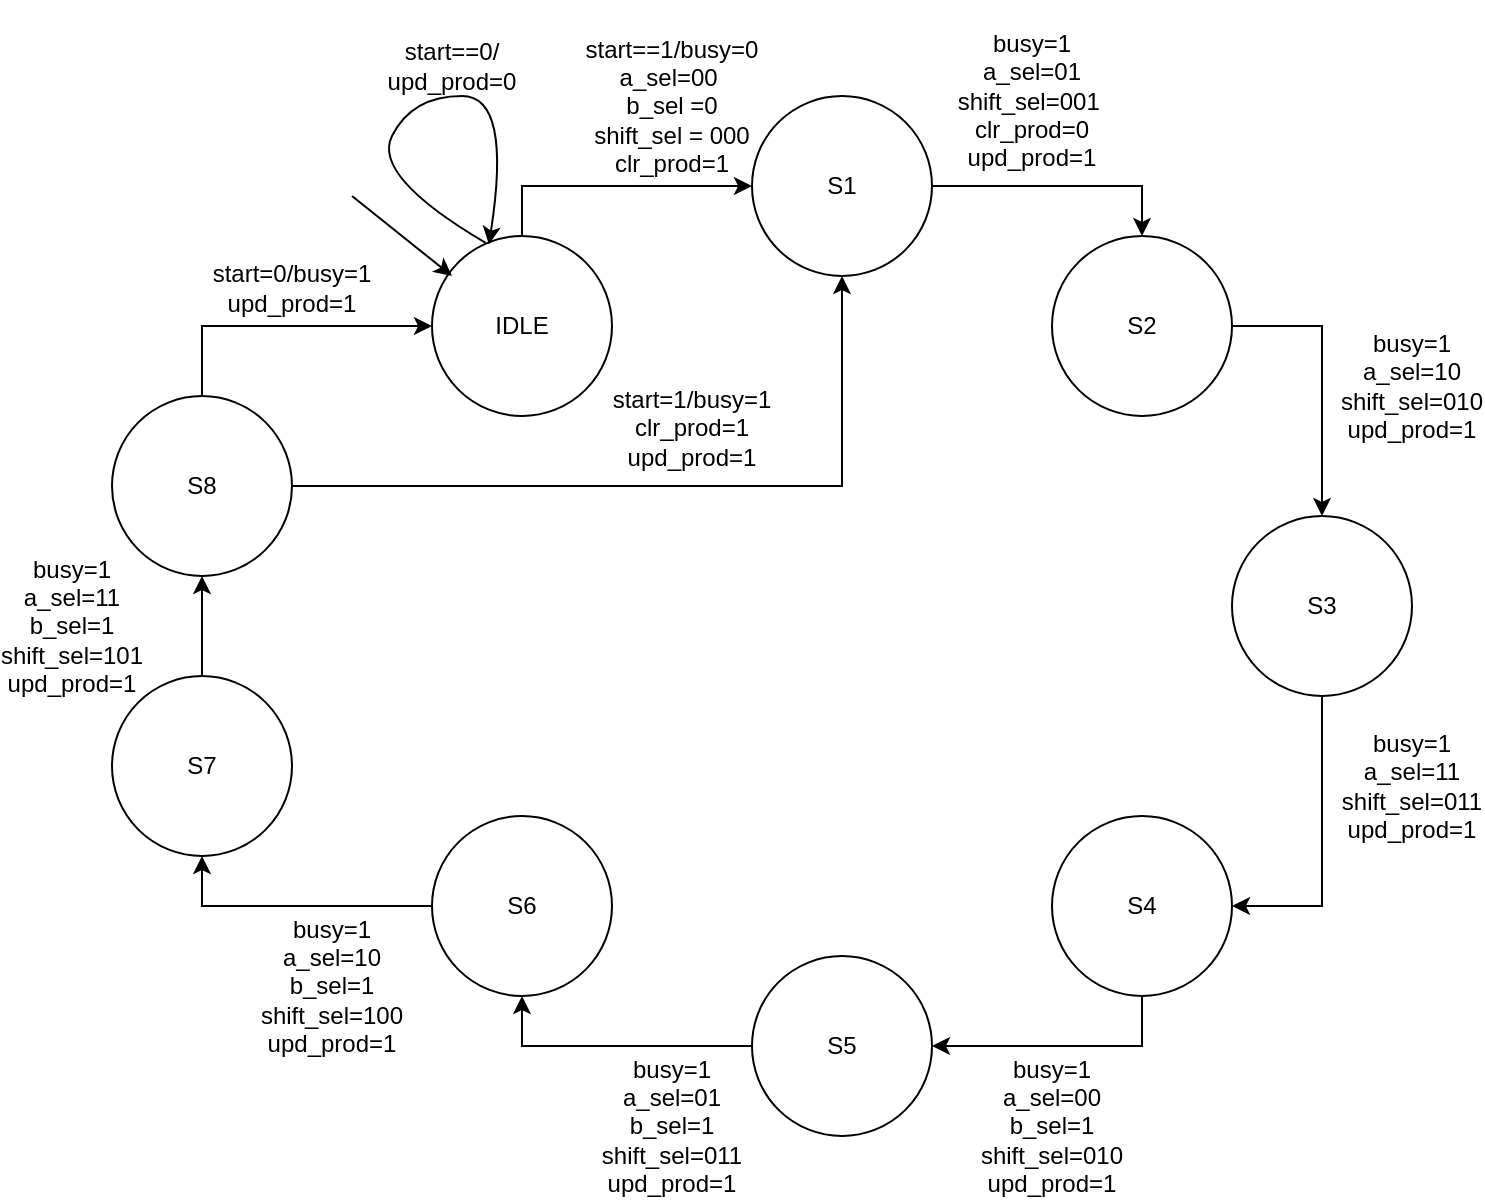 <mxfile version="27.1.4" pages="2">
  <diagram name="Page-1" id="r68JQ9L_03iL0zrFrUO0">
    <mxGraphModel dx="1892" dy="1670" grid="1" gridSize="10" guides="1" tooltips="1" connect="1" arrows="1" fold="1" page="1" pageScale="1" pageWidth="850" pageHeight="1100" math="0" shadow="0">
      <root>
        <mxCell id="0" />
        <mxCell id="1" parent="0" />
        <mxCell id="FqXqkvRIth8s528Mxr9c-41" style="edgeStyle=orthogonalEdgeStyle;rounded=0;orthogonalLoop=1;jettySize=auto;html=1;exitX=0.5;exitY=0;exitDx=0;exitDy=0;entryX=0;entryY=0.5;entryDx=0;entryDy=0;" parent="1" source="FqXqkvRIth8s528Mxr9c-1" target="FqXqkvRIth8s528Mxr9c-2" edge="1">
          <mxGeometry relative="1" as="geometry" />
        </mxCell>
        <mxCell id="FqXqkvRIth8s528Mxr9c-1" value="IDLE" style="ellipse;whiteSpace=wrap;html=1;" parent="1" vertex="1">
          <mxGeometry x="190" y="100" width="90" height="90" as="geometry" />
        </mxCell>
        <mxCell id="FqXqkvRIth8s528Mxr9c-23" style="edgeStyle=orthogonalEdgeStyle;rounded=0;orthogonalLoop=1;jettySize=auto;html=1;exitX=1;exitY=0.5;exitDx=0;exitDy=0;entryX=0.5;entryY=0;entryDx=0;entryDy=0;" parent="1" source="FqXqkvRIth8s528Mxr9c-2" target="FqXqkvRIth8s528Mxr9c-3" edge="1">
          <mxGeometry relative="1" as="geometry" />
        </mxCell>
        <mxCell id="FqXqkvRIth8s528Mxr9c-2" value="S1" style="ellipse;whiteSpace=wrap;html=1;" parent="1" vertex="1">
          <mxGeometry x="350" y="30" width="90" height="90" as="geometry" />
        </mxCell>
        <mxCell id="FqXqkvRIth8s528Mxr9c-24" style="edgeStyle=orthogonalEdgeStyle;rounded=0;orthogonalLoop=1;jettySize=auto;html=1;exitX=1;exitY=0.5;exitDx=0;exitDy=0;entryX=0.5;entryY=0;entryDx=0;entryDy=0;" parent="1" source="FqXqkvRIth8s528Mxr9c-3" target="FqXqkvRIth8s528Mxr9c-10" edge="1">
          <mxGeometry relative="1" as="geometry" />
        </mxCell>
        <mxCell id="FqXqkvRIth8s528Mxr9c-3" value="S2" style="ellipse;whiteSpace=wrap;html=1;" parent="1" vertex="1">
          <mxGeometry x="500" y="100" width="90" height="90" as="geometry" />
        </mxCell>
        <mxCell id="FqXqkvRIth8s528Mxr9c-32" style="edgeStyle=orthogonalEdgeStyle;rounded=0;orthogonalLoop=1;jettySize=auto;html=1;exitX=0;exitY=0.5;exitDx=0;exitDy=0;entryX=0.5;entryY=1;entryDx=0;entryDy=0;" parent="1" source="FqXqkvRIth8s528Mxr9c-4" target="FqXqkvRIth8s528Mxr9c-9" edge="1">
          <mxGeometry relative="1" as="geometry" />
        </mxCell>
        <mxCell id="FqXqkvRIth8s528Mxr9c-4" value="S6" style="ellipse;whiteSpace=wrap;html=1;" parent="1" vertex="1">
          <mxGeometry x="190" y="390" width="90" height="90" as="geometry" />
        </mxCell>
        <mxCell id="FqXqkvRIth8s528Mxr9c-30" style="edgeStyle=orthogonalEdgeStyle;rounded=0;orthogonalLoop=1;jettySize=auto;html=1;exitX=0;exitY=0.5;exitDx=0;exitDy=0;entryX=0.5;entryY=1;entryDx=0;entryDy=0;" parent="1" source="FqXqkvRIth8s528Mxr9c-5" target="FqXqkvRIth8s528Mxr9c-4" edge="1">
          <mxGeometry relative="1" as="geometry" />
        </mxCell>
        <mxCell id="FqXqkvRIth8s528Mxr9c-5" value="S5" style="ellipse;whiteSpace=wrap;html=1;" parent="1" vertex="1">
          <mxGeometry x="350" y="460" width="90" height="90" as="geometry" />
        </mxCell>
        <mxCell id="FqXqkvRIth8s528Mxr9c-29" style="edgeStyle=orthogonalEdgeStyle;rounded=0;orthogonalLoop=1;jettySize=auto;html=1;exitX=0.5;exitY=1;exitDx=0;exitDy=0;entryX=1;entryY=0.5;entryDx=0;entryDy=0;" parent="1" source="FqXqkvRIth8s528Mxr9c-6" target="FqXqkvRIth8s528Mxr9c-5" edge="1">
          <mxGeometry relative="1" as="geometry" />
        </mxCell>
        <mxCell id="FqXqkvRIth8s528Mxr9c-6" value="S4" style="ellipse;whiteSpace=wrap;html=1;" parent="1" vertex="1">
          <mxGeometry x="500" y="390" width="90" height="90" as="geometry" />
        </mxCell>
        <mxCell id="FqXqkvRIth8s528Mxr9c-31" style="edgeStyle=orthogonalEdgeStyle;rounded=0;orthogonalLoop=1;jettySize=auto;html=1;exitX=0.5;exitY=0;exitDx=0;exitDy=0;entryX=0;entryY=0.5;entryDx=0;entryDy=0;" parent="1" source="FqXqkvRIth8s528Mxr9c-8" target="FqXqkvRIth8s528Mxr9c-1" edge="1">
          <mxGeometry relative="1" as="geometry" />
        </mxCell>
        <mxCell id="FqXqkvRIth8s528Mxr9c-38" style="edgeStyle=orthogonalEdgeStyle;rounded=0;orthogonalLoop=1;jettySize=auto;html=1;exitX=1;exitY=0.5;exitDx=0;exitDy=0;entryX=0.5;entryY=1;entryDx=0;entryDy=0;" parent="1" source="FqXqkvRIth8s528Mxr9c-8" target="FqXqkvRIth8s528Mxr9c-2" edge="1">
          <mxGeometry relative="1" as="geometry" />
        </mxCell>
        <mxCell id="FqXqkvRIth8s528Mxr9c-8" value="S8" style="ellipse;whiteSpace=wrap;html=1;" parent="1" vertex="1">
          <mxGeometry x="30" y="180" width="90" height="90" as="geometry" />
        </mxCell>
        <mxCell id="FqXqkvRIth8s528Mxr9c-33" style="edgeStyle=orthogonalEdgeStyle;rounded=0;orthogonalLoop=1;jettySize=auto;html=1;exitX=0.5;exitY=0;exitDx=0;exitDy=0;entryX=0.5;entryY=1;entryDx=0;entryDy=0;" parent="1" source="FqXqkvRIth8s528Mxr9c-9" target="FqXqkvRIth8s528Mxr9c-8" edge="1">
          <mxGeometry relative="1" as="geometry" />
        </mxCell>
        <mxCell id="FqXqkvRIth8s528Mxr9c-9" value="S7" style="ellipse;whiteSpace=wrap;html=1;" parent="1" vertex="1">
          <mxGeometry x="30" y="320" width="90" height="90" as="geometry" />
        </mxCell>
        <mxCell id="FqXqkvRIth8s528Mxr9c-25" style="edgeStyle=orthogonalEdgeStyle;rounded=0;orthogonalLoop=1;jettySize=auto;html=1;exitX=0.5;exitY=1;exitDx=0;exitDy=0;entryX=1;entryY=0.5;entryDx=0;entryDy=0;" parent="1" source="FqXqkvRIth8s528Mxr9c-10" target="FqXqkvRIth8s528Mxr9c-6" edge="1">
          <mxGeometry relative="1" as="geometry" />
        </mxCell>
        <mxCell id="FqXqkvRIth8s528Mxr9c-10" value="S3" style="ellipse;whiteSpace=wrap;html=1;" parent="1" vertex="1">
          <mxGeometry x="590" y="240" width="90" height="90" as="geometry" />
        </mxCell>
        <mxCell id="FqXqkvRIth8s528Mxr9c-11" value="" style="endArrow=classic;html=1;rounded=0;" parent="1" edge="1">
          <mxGeometry width="50" height="50" relative="1" as="geometry">
            <mxPoint x="150" y="80" as="sourcePoint" />
            <mxPoint x="200" y="120" as="targetPoint" />
          </mxGeometry>
        </mxCell>
        <mxCell id="FqXqkvRIth8s528Mxr9c-18" value="start=0/busy=1&lt;div&gt;upd_prod=1&lt;/div&gt;" style="text;html=1;align=center;verticalAlign=middle;whiteSpace=wrap;rounded=0;" parent="1" vertex="1">
          <mxGeometry x="90" y="111" width="60" height="30" as="geometry" />
        </mxCell>
        <mxCell id="FqXqkvRIth8s528Mxr9c-21" value="start==1/busy=0&lt;div&gt;a_sel=00&amp;nbsp;&lt;/div&gt;&lt;div&gt;&lt;span style=&quot;background-color: transparent; color: light-dark(rgb(0, 0, 0), rgb(255, 255, 255));&quot;&gt;b_sel =0&lt;/span&gt;&lt;/div&gt;&lt;div&gt;shift_sel = 000&lt;/div&gt;&lt;div&gt;clr_prod=1&lt;/div&gt;" style="text;html=1;align=center;verticalAlign=middle;whiteSpace=wrap;rounded=0;" parent="1" vertex="1">
          <mxGeometry x="255" y="20" width="110" height="30" as="geometry" />
        </mxCell>
        <mxCell id="FqXqkvRIth8s528Mxr9c-26" value="&lt;div&gt;&lt;br&gt;&lt;/div&gt;&lt;div&gt;busy=1&lt;/div&gt;&lt;div&gt;a_sel=01&lt;/div&gt;&lt;div&gt;shift_sel=001&amp;nbsp;&lt;/div&gt;&lt;div&gt;clr_prod=0&lt;/div&gt;&lt;div&gt;upd_prod=1&lt;/div&gt;" style="text;html=1;align=center;verticalAlign=middle;whiteSpace=wrap;rounded=0;" parent="1" vertex="1">
          <mxGeometry x="460" y="10" width="60" height="30" as="geometry" />
        </mxCell>
        <mxCell id="FqXqkvRIth8s528Mxr9c-27" value="&lt;div&gt;busy=1&lt;/div&gt;&lt;div&gt;a_sel=10&lt;/div&gt;&lt;div&gt;shift_sel=010&lt;/div&gt;&lt;div&gt;upd_prod=1&lt;/div&gt;" style="text;html=1;align=center;verticalAlign=middle;whiteSpace=wrap;rounded=0;" parent="1" vertex="1">
          <mxGeometry x="650" y="160" width="60" height="30" as="geometry" />
        </mxCell>
        <mxCell id="FqXqkvRIth8s528Mxr9c-28" value="&lt;div&gt;busy=1&lt;/div&gt;&lt;div&gt;a_sel=11&lt;/div&gt;&lt;div&gt;shift_sel=011&lt;/div&gt;&lt;div&gt;upd_prod=1&lt;/div&gt;" style="text;html=1;align=center;verticalAlign=middle;whiteSpace=wrap;rounded=0;" parent="1" vertex="1">
          <mxGeometry x="650" y="360" width="60" height="30" as="geometry" />
        </mxCell>
        <mxCell id="FqXqkvRIth8s528Mxr9c-34" value="&lt;div&gt;busy=1&lt;/div&gt;&lt;div&gt;a_sel=00&lt;/div&gt;&lt;div&gt;b_sel=1&lt;/div&gt;&lt;div&gt;shift_sel=010&lt;/div&gt;&lt;div&gt;upd_prod=1&lt;/div&gt;" style="text;html=1;align=center;verticalAlign=middle;whiteSpace=wrap;rounded=0;" parent="1" vertex="1">
          <mxGeometry x="470" y="530" width="60" height="30" as="geometry" />
        </mxCell>
        <mxCell id="FqXqkvRIth8s528Mxr9c-35" value="&lt;div&gt;busy=1&lt;/div&gt;&lt;div&gt;a_sel=01&lt;/div&gt;&lt;div&gt;b_sel=1&lt;/div&gt;&lt;div&gt;shift_sel=011&lt;/div&gt;&lt;div&gt;upd_prod=1&lt;/div&gt;" style="text;html=1;align=center;verticalAlign=middle;whiteSpace=wrap;rounded=0;" parent="1" vertex="1">
          <mxGeometry x="280" y="530" width="60" height="30" as="geometry" />
        </mxCell>
        <mxCell id="FqXqkvRIth8s528Mxr9c-36" value="&lt;div&gt;busy=1&lt;/div&gt;&lt;div&gt;a_sel=10&lt;/div&gt;&lt;div&gt;b_sel=1&lt;/div&gt;&lt;div&gt;shift_sel=100&lt;/div&gt;&lt;div&gt;upd_prod=1&lt;/div&gt;" style="text;html=1;align=center;verticalAlign=middle;whiteSpace=wrap;rounded=0;" parent="1" vertex="1">
          <mxGeometry x="110" y="460" width="60" height="30" as="geometry" />
        </mxCell>
        <mxCell id="FqXqkvRIth8s528Mxr9c-37" value="&lt;div&gt;busy=1&lt;/div&gt;&lt;div&gt;a_sel=11&lt;/div&gt;&lt;div&gt;b_sel=1&lt;/div&gt;&lt;div&gt;shift_sel=101&lt;/div&gt;&lt;div&gt;upd_prod=1&lt;/div&gt;" style="text;html=1;align=center;verticalAlign=middle;whiteSpace=wrap;rounded=0;" parent="1" vertex="1">
          <mxGeometry x="-20" y="280" width="60" height="30" as="geometry" />
        </mxCell>
        <mxCell id="FqXqkvRIth8s528Mxr9c-39" value="&lt;div&gt;&lt;span style=&quot;background-color: transparent; color: light-dark(rgb(0, 0, 0), rgb(255, 255, 255));&quot;&gt;start=1/busy=1&lt;/span&gt;&lt;/div&gt;&lt;div&gt;clr_prod=1&lt;/div&gt;&lt;div&gt;upd_prod=1&lt;/div&gt;" style="text;html=1;align=center;verticalAlign=middle;whiteSpace=wrap;rounded=0;" parent="1" vertex="1">
          <mxGeometry x="290" y="181" width="60" height="30" as="geometry" />
        </mxCell>
        <mxCell id="LFWi8QBFuWSffDfQ2nkz-1" value="" style="curved=1;endArrow=classic;html=1;rounded=0;exitX=0.298;exitY=0.038;exitDx=0;exitDy=0;exitPerimeter=0;entryX=0.316;entryY=0.047;entryDx=0;entryDy=0;entryPerimeter=0;" parent="1" source="FqXqkvRIth8s528Mxr9c-1" edge="1" target="FqXqkvRIth8s528Mxr9c-1">
          <mxGeometry width="50" height="50" relative="1" as="geometry">
            <mxPoint x="360" y="310" as="sourcePoint" />
            <mxPoint x="220" y="100" as="targetPoint" />
            <Array as="points">
              <mxPoint x="160" y="70" />
              <mxPoint x="180" y="30" />
              <mxPoint x="230" y="30" />
            </Array>
          </mxGeometry>
        </mxCell>
        <mxCell id="LFWi8QBFuWSffDfQ2nkz-2" value="start==0/&lt;div&gt;upd_prod=0&lt;/div&gt;" style="text;html=1;align=center;verticalAlign=middle;whiteSpace=wrap;rounded=0;" parent="1" vertex="1">
          <mxGeometry x="170" width="60" height="30" as="geometry" />
        </mxCell>
      </root>
    </mxGraphModel>
  </diagram>
  <diagram name="Copy of Page-1" id="I7BPMKsKVqS7DXZyz2Yz">
    <mxGraphModel dx="1892" dy="1670" grid="1" gridSize="10" guides="1" tooltips="1" connect="1" arrows="1" fold="1" page="1" pageScale="1" pageWidth="850" pageHeight="1100" math="0" shadow="0">
      <root>
        <mxCell id="AaVIe869XegdFuMU7ocb-0" />
        <mxCell id="AaVIe869XegdFuMU7ocb-1" parent="AaVIe869XegdFuMU7ocb-0" />
        <mxCell id="AaVIe869XegdFuMU7ocb-2" style="edgeStyle=orthogonalEdgeStyle;rounded=0;orthogonalLoop=1;jettySize=auto;html=1;exitX=0.5;exitY=0;exitDx=0;exitDy=0;entryX=0;entryY=0.5;entryDx=0;entryDy=0;" parent="AaVIe869XegdFuMU7ocb-1" source="AaVIe869XegdFuMU7ocb-3" target="AaVIe869XegdFuMU7ocb-5" edge="1">
          <mxGeometry relative="1" as="geometry" />
        </mxCell>
        <mxCell id="AaVIe869XegdFuMU7ocb-3" value="IDLE" style="ellipse;whiteSpace=wrap;html=1;" parent="AaVIe869XegdFuMU7ocb-1" vertex="1">
          <mxGeometry x="275" y="250" width="90" height="90" as="geometry" />
        </mxCell>
        <mxCell id="AaVIe869XegdFuMU7ocb-4" style="edgeStyle=orthogonalEdgeStyle;rounded=0;orthogonalLoop=1;jettySize=auto;html=1;exitX=1;exitY=0.5;exitDx=0;exitDy=0;entryX=0.5;entryY=0;entryDx=0;entryDy=0;" parent="AaVIe869XegdFuMU7ocb-1" source="AaVIe869XegdFuMU7ocb-5" target="AaVIe869XegdFuMU7ocb-7" edge="1">
          <mxGeometry relative="1" as="geometry" />
        </mxCell>
        <mxCell id="AaVIe869XegdFuMU7ocb-5" value="S1" style="ellipse;whiteSpace=wrap;html=1;" parent="AaVIe869XegdFuMU7ocb-1" vertex="1">
          <mxGeometry x="350" y="30" width="90" height="90" as="geometry" />
        </mxCell>
        <mxCell id="AaVIe869XegdFuMU7ocb-6" style="edgeStyle=orthogonalEdgeStyle;rounded=0;orthogonalLoop=1;jettySize=auto;html=1;exitX=1;exitY=0.5;exitDx=0;exitDy=0;entryX=0.5;entryY=0;entryDx=0;entryDy=0;" parent="AaVIe869XegdFuMU7ocb-1" source="AaVIe869XegdFuMU7ocb-7" target="AaVIe869XegdFuMU7ocb-20" edge="1">
          <mxGeometry relative="1" as="geometry" />
        </mxCell>
        <mxCell id="AaVIe869XegdFuMU7ocb-7" value="S2" style="ellipse;whiteSpace=wrap;html=1;" parent="AaVIe869XegdFuMU7ocb-1" vertex="1">
          <mxGeometry x="500" y="100" width="90" height="90" as="geometry" />
        </mxCell>
        <mxCell id="AaVIe869XegdFuMU7ocb-8" style="edgeStyle=orthogonalEdgeStyle;rounded=0;orthogonalLoop=1;jettySize=auto;html=1;exitX=0;exitY=0.5;exitDx=0;exitDy=0;entryX=0.5;entryY=1;entryDx=0;entryDy=0;" parent="AaVIe869XegdFuMU7ocb-1" source="AaVIe869XegdFuMU7ocb-9" target="AaVIe869XegdFuMU7ocb-18" edge="1">
          <mxGeometry relative="1" as="geometry" />
        </mxCell>
        <mxCell id="AaVIe869XegdFuMU7ocb-9" value="S6" style="ellipse;whiteSpace=wrap;html=1;" parent="AaVIe869XegdFuMU7ocb-1" vertex="1">
          <mxGeometry x="190" y="390" width="90" height="90" as="geometry" />
        </mxCell>
        <mxCell id="AaVIe869XegdFuMU7ocb-10" style="edgeStyle=orthogonalEdgeStyle;rounded=0;orthogonalLoop=1;jettySize=auto;html=1;exitX=0;exitY=0.5;exitDx=0;exitDy=0;entryX=0.5;entryY=1;entryDx=0;entryDy=0;" parent="AaVIe869XegdFuMU7ocb-1" source="AaVIe869XegdFuMU7ocb-11" target="AaVIe869XegdFuMU7ocb-9" edge="1">
          <mxGeometry relative="1" as="geometry" />
        </mxCell>
        <mxCell id="AaVIe869XegdFuMU7ocb-11" value="S5" style="ellipse;whiteSpace=wrap;html=1;" parent="AaVIe869XegdFuMU7ocb-1" vertex="1">
          <mxGeometry x="350" y="460" width="90" height="90" as="geometry" />
        </mxCell>
        <mxCell id="AaVIe869XegdFuMU7ocb-12" style="edgeStyle=orthogonalEdgeStyle;rounded=0;orthogonalLoop=1;jettySize=auto;html=1;exitX=0.5;exitY=1;exitDx=0;exitDy=0;entryX=1;entryY=0.5;entryDx=0;entryDy=0;" parent="AaVIe869XegdFuMU7ocb-1" source="AaVIe869XegdFuMU7ocb-13" target="AaVIe869XegdFuMU7ocb-11" edge="1">
          <mxGeometry relative="1" as="geometry" />
        </mxCell>
        <mxCell id="DMMn0Jdkr4Rb9d5Cz8Wh-3" style="edgeStyle=orthogonalEdgeStyle;rounded=0;orthogonalLoop=1;jettySize=auto;html=1;exitX=0.5;exitY=0;exitDx=0;exitDy=0;entryX=0.5;entryY=1;entryDx=0;entryDy=0;" parent="AaVIe869XegdFuMU7ocb-1" source="AaVIe869XegdFuMU7ocb-13" target="AaVIe869XegdFuMU7ocb-5" edge="1">
          <mxGeometry relative="1" as="geometry">
            <Array as="points">
              <mxPoint x="545" y="230" />
              <mxPoint x="395" y="230" />
            </Array>
          </mxGeometry>
        </mxCell>
        <mxCell id="AaVIe869XegdFuMU7ocb-13" value="S4" style="ellipse;whiteSpace=wrap;html=1;" parent="AaVIe869XegdFuMU7ocb-1" vertex="1">
          <mxGeometry x="500" y="390" width="90" height="90" as="geometry" />
        </mxCell>
        <mxCell id="AaVIe869XegdFuMU7ocb-14" style="edgeStyle=orthogonalEdgeStyle;rounded=0;orthogonalLoop=1;jettySize=auto;html=1;exitX=1;exitY=0.5;exitDx=0;exitDy=0;entryX=0;entryY=0.5;entryDx=0;entryDy=0;" parent="AaVIe869XegdFuMU7ocb-1" source="AaVIe869XegdFuMU7ocb-16" target="AaVIe869XegdFuMU7ocb-3" edge="1">
          <mxGeometry relative="1" as="geometry" />
        </mxCell>
        <mxCell id="6zafmf7vWcgAZ7nxbial-0" style="edgeStyle=orthogonalEdgeStyle;rounded=0;orthogonalLoop=1;jettySize=auto;html=1;exitX=0.5;exitY=0;exitDx=0;exitDy=0;entryX=0;entryY=0.5;entryDx=0;entryDy=0;" edge="1" parent="AaVIe869XegdFuMU7ocb-1" source="AaVIe869XegdFuMU7ocb-16" target="AaVIe869XegdFuMU7ocb-5">
          <mxGeometry relative="1" as="geometry" />
        </mxCell>
        <mxCell id="AaVIe869XegdFuMU7ocb-16" value="S8" style="ellipse;whiteSpace=wrap;html=1;" parent="AaVIe869XegdFuMU7ocb-1" vertex="1">
          <mxGeometry x="30" y="180" width="90" height="90" as="geometry" />
        </mxCell>
        <mxCell id="AaVIe869XegdFuMU7ocb-17" style="edgeStyle=orthogonalEdgeStyle;rounded=0;orthogonalLoop=1;jettySize=auto;html=1;exitX=0.5;exitY=0;exitDx=0;exitDy=0;entryX=0.5;entryY=1;entryDx=0;entryDy=0;" parent="AaVIe869XegdFuMU7ocb-1" source="AaVIe869XegdFuMU7ocb-18" target="AaVIe869XegdFuMU7ocb-16" edge="1">
          <mxGeometry relative="1" as="geometry" />
        </mxCell>
        <mxCell id="r4mUaT7n6K0tL9Q5NWem-0" style="edgeStyle=orthogonalEdgeStyle;rounded=0;orthogonalLoop=1;jettySize=auto;html=1;exitX=1;exitY=0.5;exitDx=0;exitDy=0;entryX=0.5;entryY=1;entryDx=0;entryDy=0;" parent="AaVIe869XegdFuMU7ocb-1" source="AaVIe869XegdFuMU7ocb-18" target="AaVIe869XegdFuMU7ocb-3" edge="1">
          <mxGeometry relative="1" as="geometry" />
        </mxCell>
        <mxCell id="r4mUaT7n6K0tL9Q5NWem-3" style="edgeStyle=orthogonalEdgeStyle;rounded=0;orthogonalLoop=1;jettySize=auto;html=1;exitX=0;exitY=0.5;exitDx=0;exitDy=0;entryX=0.5;entryY=0;entryDx=0;entryDy=0;" parent="AaVIe869XegdFuMU7ocb-1" source="AaVIe869XegdFuMU7ocb-18" target="AaVIe869XegdFuMU7ocb-5" edge="1">
          <mxGeometry relative="1" as="geometry">
            <Array as="points">
              <mxPoint x="-80" y="365" />
              <mxPoint x="-80" y="-40" />
              <mxPoint x="395" y="-40" />
            </Array>
          </mxGeometry>
        </mxCell>
        <mxCell id="AaVIe869XegdFuMU7ocb-18" value="S7" style="ellipse;whiteSpace=wrap;html=1;" parent="AaVIe869XegdFuMU7ocb-1" vertex="1">
          <mxGeometry x="30" y="320" width="90" height="90" as="geometry" />
        </mxCell>
        <mxCell id="AaVIe869XegdFuMU7ocb-19" style="edgeStyle=orthogonalEdgeStyle;rounded=0;orthogonalLoop=1;jettySize=auto;html=1;exitX=0.5;exitY=1;exitDx=0;exitDy=0;entryX=1;entryY=0.5;entryDx=0;entryDy=0;" parent="AaVIe869XegdFuMU7ocb-1" source="AaVIe869XegdFuMU7ocb-20" target="AaVIe869XegdFuMU7ocb-13" edge="1">
          <mxGeometry relative="1" as="geometry" />
        </mxCell>
        <mxCell id="DMMn0Jdkr4Rb9d5Cz8Wh-5" style="edgeStyle=orthogonalEdgeStyle;rounded=0;orthogonalLoop=1;jettySize=auto;html=1;exitX=0.5;exitY=1;exitDx=0;exitDy=0;entryX=0.5;entryY=1;entryDx=0;entryDy=0;" parent="AaVIe869XegdFuMU7ocb-1" source="AaVIe869XegdFuMU7ocb-20" target="AaVIe869XegdFuMU7ocb-11" edge="1">
          <mxGeometry relative="1" as="geometry">
            <Array as="points">
              <mxPoint x="635" y="600" />
              <mxPoint x="395" y="600" />
            </Array>
          </mxGeometry>
        </mxCell>
        <mxCell id="AaVIe869XegdFuMU7ocb-20" value="S3" style="ellipse;whiteSpace=wrap;html=1;" parent="AaVIe869XegdFuMU7ocb-1" vertex="1">
          <mxGeometry x="590" y="240" width="90" height="90" as="geometry" />
        </mxCell>
        <mxCell id="AaVIe869XegdFuMU7ocb-21" value="" style="endArrow=classic;html=1;rounded=0;" parent="AaVIe869XegdFuMU7ocb-1" edge="1">
          <mxGeometry width="50" height="50" relative="1" as="geometry">
            <mxPoint x="240" y="220" as="sourcePoint" />
            <mxPoint x="290" y="260" as="targetPoint" />
          </mxGeometry>
        </mxCell>
        <mxCell id="AaVIe869XegdFuMU7ocb-22" value="start=0/busy=1&lt;div&gt;upd_prod=1&lt;/div&gt;" style="text;html=1;align=center;verticalAlign=middle;whiteSpace=wrap;rounded=0;" parent="AaVIe869XegdFuMU7ocb-1" vertex="1">
          <mxGeometry x="130" y="190" width="60" height="30" as="geometry" />
        </mxCell>
        <mxCell id="AaVIe869XegdFuMU7ocb-23" value="start==1/busy=1&lt;div&gt;a_sel=00&amp;nbsp;&lt;/div&gt;&lt;div&gt;&lt;span style=&quot;background-color: transparent; color: light-dark(rgb(0, 0, 0), rgb(255, 255, 255));&quot;&gt;b_sel =0&lt;/span&gt;&lt;/div&gt;&lt;div&gt;shift_sel = 000&lt;/div&gt;&lt;div&gt;clr_prod=1&lt;/div&gt;" style="text;html=1;align=center;verticalAlign=middle;whiteSpace=wrap;rounded=0;" parent="AaVIe869XegdFuMU7ocb-1" vertex="1">
          <mxGeometry x="255" y="20" width="110" height="30" as="geometry" />
        </mxCell>
        <mxCell id="AaVIe869XegdFuMU7ocb-24" value="&lt;div&gt;&lt;br&gt;&lt;/div&gt;&lt;div&gt;busy=1&lt;/div&gt;&lt;div&gt;a_sel=01&lt;/div&gt;&lt;div&gt;shift_sel=001&amp;nbsp;&lt;/div&gt;&lt;div&gt;clr_prod=0&lt;/div&gt;&lt;div&gt;upd_prod=1&lt;/div&gt;" style="text;html=1;align=center;verticalAlign=middle;whiteSpace=wrap;rounded=0;" parent="AaVIe869XegdFuMU7ocb-1" vertex="1">
          <mxGeometry x="460" y="10" width="60" height="30" as="geometry" />
        </mxCell>
        <mxCell id="AaVIe869XegdFuMU7ocb-25" value="&lt;div&gt;busy=1&lt;/div&gt;&lt;div&gt;a_sel=10&lt;/div&gt;&lt;div&gt;shift_sel=010&lt;/div&gt;&lt;div&gt;upd_prod=1&lt;/div&gt;" style="text;html=1;align=center;verticalAlign=middle;whiteSpace=wrap;rounded=0;" parent="AaVIe869XegdFuMU7ocb-1" vertex="1">
          <mxGeometry x="650" y="160" width="60" height="30" as="geometry" />
        </mxCell>
        <mxCell id="AaVIe869XegdFuMU7ocb-26" value="&lt;div&gt;a_msb_is_0==0/&lt;/div&gt;&lt;div&gt;busy=1&lt;/div&gt;&lt;div&gt;a_sel=11&lt;/div&gt;&lt;div&gt;shift_sel=011&lt;/div&gt;&lt;div&gt;upd_prod=1&lt;/div&gt;" style="text;html=1;align=center;verticalAlign=middle;whiteSpace=wrap;rounded=0;" parent="AaVIe869XegdFuMU7ocb-1" vertex="1">
          <mxGeometry x="660" y="360" width="60" height="30" as="geometry" />
        </mxCell>
        <mxCell id="AaVIe869XegdFuMU7ocb-27" value="&lt;div&gt;b_msw_is_0==0/busy=1&lt;/div&gt;&lt;div&gt;a_sel=00&lt;/div&gt;&lt;div&gt;b_sel=1&lt;/div&gt;&lt;div&gt;shift_sel=010&lt;/div&gt;&lt;div&gt;upd_prod=1&lt;/div&gt;" style="text;html=1;align=center;verticalAlign=middle;whiteSpace=wrap;rounded=0;" parent="AaVIe869XegdFuMU7ocb-1" vertex="1">
          <mxGeometry x="480" y="530" width="60" height="30" as="geometry" />
        </mxCell>
        <mxCell id="AaVIe869XegdFuMU7ocb-28" value="&lt;div&gt;busy=1&lt;/div&gt;&lt;div&gt;a_sel=01&lt;/div&gt;&lt;div&gt;b_sel=1&lt;/div&gt;&lt;div&gt;shift_sel=011&lt;/div&gt;&lt;div&gt;upd_prod=1&lt;/div&gt;" style="text;html=1;align=center;verticalAlign=middle;whiteSpace=wrap;rounded=0;" parent="AaVIe869XegdFuMU7ocb-1" vertex="1">
          <mxGeometry x="280" y="530" width="60" height="30" as="geometry" />
        </mxCell>
        <mxCell id="AaVIe869XegdFuMU7ocb-29" value="&lt;div&gt;busy=1&lt;/div&gt;&lt;div&gt;a_sel=10&lt;/div&gt;&lt;div&gt;b_sel=1&lt;/div&gt;&lt;div&gt;shift_sel=100&lt;/div&gt;&lt;div&gt;upd_prod=1&lt;/div&gt;" style="text;html=1;align=center;verticalAlign=middle;whiteSpace=wrap;rounded=0;" parent="AaVIe869XegdFuMU7ocb-1" vertex="1">
          <mxGeometry x="110" y="460" width="60" height="30" as="geometry" />
        </mxCell>
        <mxCell id="AaVIe869XegdFuMU7ocb-30" value="&lt;div&gt;busy=1&lt;/div&gt;&lt;div&gt;a_sel=11&lt;/div&gt;&lt;div&gt;b_sel=1&lt;/div&gt;&lt;div&gt;shift_sel=101&lt;/div&gt;&lt;div&gt;upd_prod=1&lt;/div&gt;" style="text;html=1;align=center;verticalAlign=middle;whiteSpace=wrap;rounded=0;" parent="AaVIe869XegdFuMU7ocb-1" vertex="1">
          <mxGeometry x="-20" y="280" width="60" height="30" as="geometry" />
        </mxCell>
        <mxCell id="AaVIe869XegdFuMU7ocb-31" value="&lt;div&gt;&lt;span style=&quot;background-color: transparent; color: light-dark(rgb(0, 0, 0), rgb(255, 255, 255));&quot;&gt;start=1/busy=1&lt;/span&gt;&lt;/div&gt;&lt;div&gt;clr_prod=1&lt;/div&gt;&lt;div&gt;upd_prod=1&lt;/div&gt;" style="text;html=1;align=center;verticalAlign=middle;whiteSpace=wrap;rounded=0;" parent="AaVIe869XegdFuMU7ocb-1" vertex="1">
          <mxGeometry x="80" y="30" width="60" height="30" as="geometry" />
        </mxCell>
        <mxCell id="AaVIe869XegdFuMU7ocb-33" value="start==0/&lt;div&gt;upd_prod=0&lt;/div&gt;" style="text;html=1;align=center;verticalAlign=middle;whiteSpace=wrap;rounded=0;" parent="AaVIe869XegdFuMU7ocb-1" vertex="1">
          <mxGeometry x="330" y="170" width="60" height="30" as="geometry" />
        </mxCell>
        <mxCell id="DMMn0Jdkr4Rb9d5Cz8Wh-0" value="" style="endArrow=classic;html=1;rounded=0;exitX=0;exitY=0;exitDx=0;exitDy=0;entryX=0.5;entryY=1;entryDx=0;entryDy=0;" parent="AaVIe869XegdFuMU7ocb-1" source="AaVIe869XegdFuMU7ocb-13" target="AaVIe869XegdFuMU7ocb-3" edge="1">
          <mxGeometry width="50" height="50" relative="1" as="geometry">
            <mxPoint x="460" y="370" as="sourcePoint" />
            <mxPoint x="510" y="320" as="targetPoint" />
          </mxGeometry>
        </mxCell>
        <mxCell id="DMMn0Jdkr4Rb9d5Cz8Wh-1" value="b_msw_is_0==1 start==0/&lt;div&gt;upd_prod=1&lt;/div&gt;&lt;div&gt;busy=0&lt;/div&gt;" style="text;html=1;align=center;verticalAlign=middle;whiteSpace=wrap;rounded=0;" parent="AaVIe869XegdFuMU7ocb-1" vertex="1">
          <mxGeometry x="380" y="380" width="60" height="30" as="geometry" />
        </mxCell>
        <mxCell id="DMMn0Jdkr4Rb9d5Cz8Wh-4" value="b_msw_is_0==1 start==1/&lt;div&gt;upd_prod=1&lt;/div&gt;&lt;div&gt;&lt;div&gt;a_sel=00&amp;nbsp;&lt;/div&gt;&lt;div&gt;&lt;span style=&quot;background-color: transparent; color: light-dark(rgb(0, 0, 0), rgb(255, 255, 255));&quot;&gt;b_sel =0&lt;/span&gt;&lt;/div&gt;&lt;div&gt;shift_sel = 000&lt;/div&gt;&lt;div&gt;clr_prod=1&lt;/div&gt;&lt;/div&gt;" style="text;html=1;align=center;verticalAlign=middle;whiteSpace=wrap;rounded=0;" parent="AaVIe869XegdFuMU7ocb-1" vertex="1">
          <mxGeometry x="460" y="270" width="60" height="30" as="geometry" />
        </mxCell>
        <mxCell id="DMMn0Jdkr4Rb9d5Cz8Wh-7" value="&lt;div&gt;a_msb_is_0==1/busy=1&lt;/div&gt;&lt;div&gt;a_sel=00&lt;/div&gt;&lt;div&gt;b_sel=1&lt;/div&gt;&lt;div&gt;shift_sel=010&lt;/div&gt;&lt;div&gt;upd_prod=1&lt;/div&gt;" style="text;html=1;align=center;verticalAlign=middle;whiteSpace=wrap;rounded=0;" parent="AaVIe869XegdFuMU7ocb-1" vertex="1">
          <mxGeometry x="680" y="510" width="60" height="30" as="geometry" />
        </mxCell>
        <mxCell id="r4mUaT7n6K0tL9Q5NWem-1" value="a_msb_is_0==1&lt;div&gt;start==0\&lt;div&gt;busy=0&lt;/div&gt;&lt;div&gt;upd_prod=1&lt;/div&gt;&lt;/div&gt;" style="text;html=1;align=center;verticalAlign=middle;whiteSpace=wrap;rounded=0;" parent="AaVIe869XegdFuMU7ocb-1" vertex="1">
          <mxGeometry x="130" y="320" width="60" height="30" as="geometry" />
        </mxCell>
        <mxCell id="r4mUaT7n6K0tL9Q5NWem-4" value="a_msb_is_0==1&lt;div&gt;start==1\&lt;div&gt;busy=1&lt;div&gt;a_sel=00&amp;nbsp;&lt;/div&gt;&lt;div&gt;&lt;span style=&quot;background-color: transparent; color: light-dark(rgb(0, 0, 0), rgb(255, 255, 255));&quot;&gt;b_sel =0&lt;/span&gt;&lt;/div&gt;&lt;div&gt;shift_sel = 000&lt;/div&gt;&lt;div&gt;clr_prod=1&lt;/div&gt;&lt;/div&gt;&lt;/div&gt;&lt;div&gt;upd_prod=1&lt;/div&gt;" style="text;html=1;align=center;verticalAlign=middle;whiteSpace=wrap;rounded=0;" parent="AaVIe869XegdFuMU7ocb-1" vertex="1">
          <mxGeometry x="-60" y="120" width="70" height="30" as="geometry" />
        </mxCell>
        <mxCell id="6zafmf7vWcgAZ7nxbial-2" value="" style="curved=1;endArrow=classic;html=1;rounded=0;exitX=0.5;exitY=0;exitDx=0;exitDy=0;entryX=1;entryY=0;entryDx=0;entryDy=0;" edge="1" parent="AaVIe869XegdFuMU7ocb-1" source="AaVIe869XegdFuMU7ocb-3" target="AaVIe869XegdFuMU7ocb-3">
          <mxGeometry width="50" height="50" relative="1" as="geometry">
            <mxPoint x="380" y="180" as="sourcePoint" />
            <mxPoint x="430" y="130" as="targetPoint" />
            <Array as="points">
              <mxPoint x="330" y="190" />
              <mxPoint x="380" y="220" />
            </Array>
          </mxGeometry>
        </mxCell>
      </root>
    </mxGraphModel>
  </diagram>
</mxfile>

